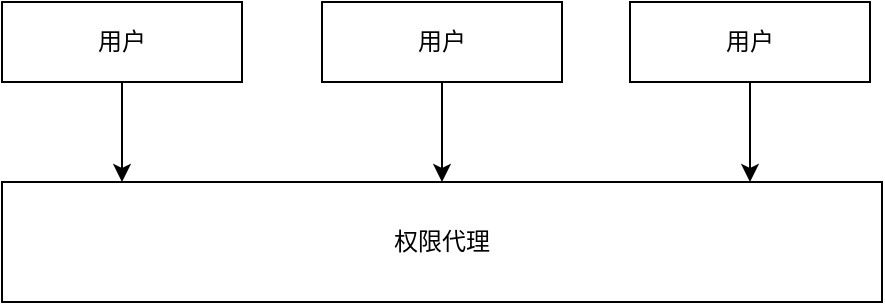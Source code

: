 <mxfile version="14.7.6" type="github">
  <diagram id="ntWypxr66R623RXx5sm8" name="Page-1">
    <mxGraphModel dx="652" dy="413" grid="1" gridSize="10" guides="1" tooltips="1" connect="1" arrows="1" fold="1" page="1" pageScale="1" pageWidth="827" pageHeight="1169" math="0" shadow="0">
      <root>
        <mxCell id="0" />
        <mxCell id="1" parent="0" />
        <mxCell id="Ax0g_Lcv7hbXgT3HPlpm-1" value="权限代理" style="rounded=0;whiteSpace=wrap;html=1;" vertex="1" parent="1">
          <mxGeometry x="40" y="250" width="440" height="60" as="geometry" />
        </mxCell>
        <mxCell id="Ax0g_Lcv7hbXgT3HPlpm-6" value="" style="edgeStyle=orthogonalEdgeStyle;rounded=0;orthogonalLoop=1;jettySize=auto;html=1;" edge="1" parent="1" source="Ax0g_Lcv7hbXgT3HPlpm-2" target="Ax0g_Lcv7hbXgT3HPlpm-1">
          <mxGeometry relative="1" as="geometry">
            <Array as="points">
              <mxPoint x="100" y="240" />
              <mxPoint x="100" y="240" />
            </Array>
          </mxGeometry>
        </mxCell>
        <mxCell id="Ax0g_Lcv7hbXgT3HPlpm-2" value="用户" style="rounded=0;whiteSpace=wrap;html=1;" vertex="1" parent="1">
          <mxGeometry x="40" y="160" width="120" height="40" as="geometry" />
        </mxCell>
        <mxCell id="Ax0g_Lcv7hbXgT3HPlpm-7" value="" style="edgeStyle=orthogonalEdgeStyle;rounded=0;orthogonalLoop=1;jettySize=auto;html=1;" edge="1" parent="1" source="Ax0g_Lcv7hbXgT3HPlpm-3" target="Ax0g_Lcv7hbXgT3HPlpm-1">
          <mxGeometry relative="1" as="geometry" />
        </mxCell>
        <mxCell id="Ax0g_Lcv7hbXgT3HPlpm-3" value="用户" style="rounded=0;whiteSpace=wrap;html=1;" vertex="1" parent="1">
          <mxGeometry x="200" y="160" width="120" height="40" as="geometry" />
        </mxCell>
        <mxCell id="Ax0g_Lcv7hbXgT3HPlpm-8" value="" style="edgeStyle=orthogonalEdgeStyle;rounded=0;orthogonalLoop=1;jettySize=auto;html=1;" edge="1" parent="1" source="Ax0g_Lcv7hbXgT3HPlpm-4" target="Ax0g_Lcv7hbXgT3HPlpm-1">
          <mxGeometry relative="1" as="geometry">
            <Array as="points">
              <mxPoint x="414" y="250" />
              <mxPoint x="414" y="250" />
            </Array>
          </mxGeometry>
        </mxCell>
        <mxCell id="Ax0g_Lcv7hbXgT3HPlpm-4" value="用户" style="rounded=0;whiteSpace=wrap;html=1;" vertex="1" parent="1">
          <mxGeometry x="354" y="160" width="120" height="40" as="geometry" />
        </mxCell>
      </root>
    </mxGraphModel>
  </diagram>
</mxfile>
